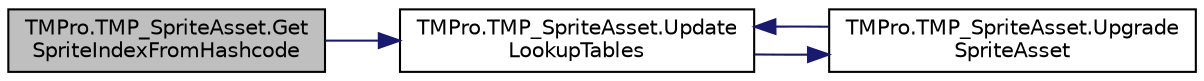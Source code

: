 digraph "TMPro.TMP_SpriteAsset.GetSpriteIndexFromHashcode"
{
 // LATEX_PDF_SIZE
  edge [fontname="Helvetica",fontsize="10",labelfontname="Helvetica",labelfontsize="10"];
  node [fontname="Helvetica",fontsize="10",shape=record];
  rankdir="LR";
  Node1 [label="TMPro.TMP_SpriteAsset.Get\lSpriteIndexFromHashcode",height=0.2,width=0.4,color="black", fillcolor="grey75", style="filled", fontcolor="black",tooltip="Function which returns the sprite index using the hashcode of the name"];
  Node1 -> Node2 [color="midnightblue",fontsize="10",style="solid",fontname="Helvetica"];
  Node2 [label="TMPro.TMP_SpriteAsset.Update\lLookupTables",height=0.2,width=0.4,color="black", fillcolor="white", style="filled",URL="$class_t_m_pro_1_1_t_m_p___sprite_asset.html#ac0d576c7ae191d74887684c5388ca32a",tooltip="Function to update the sprite name and unicode lookup tables. This function should be called when a s..."];
  Node2 -> Node3 [color="midnightblue",fontsize="10",style="solid",fontname="Helvetica"];
  Node3 [label="TMPro.TMP_SpriteAsset.Upgrade\lSpriteAsset",height=0.2,width=0.4,color="black", fillcolor="white", style="filled",URL="$class_t_m_pro_1_1_t_m_p___sprite_asset.html#a2fb7d253030a3930af59366ce7e8a31e",tooltip="Internal method used to upgrade sprite asset."];
  Node3 -> Node2 [color="midnightblue",fontsize="10",style="solid",fontname="Helvetica"];
}
